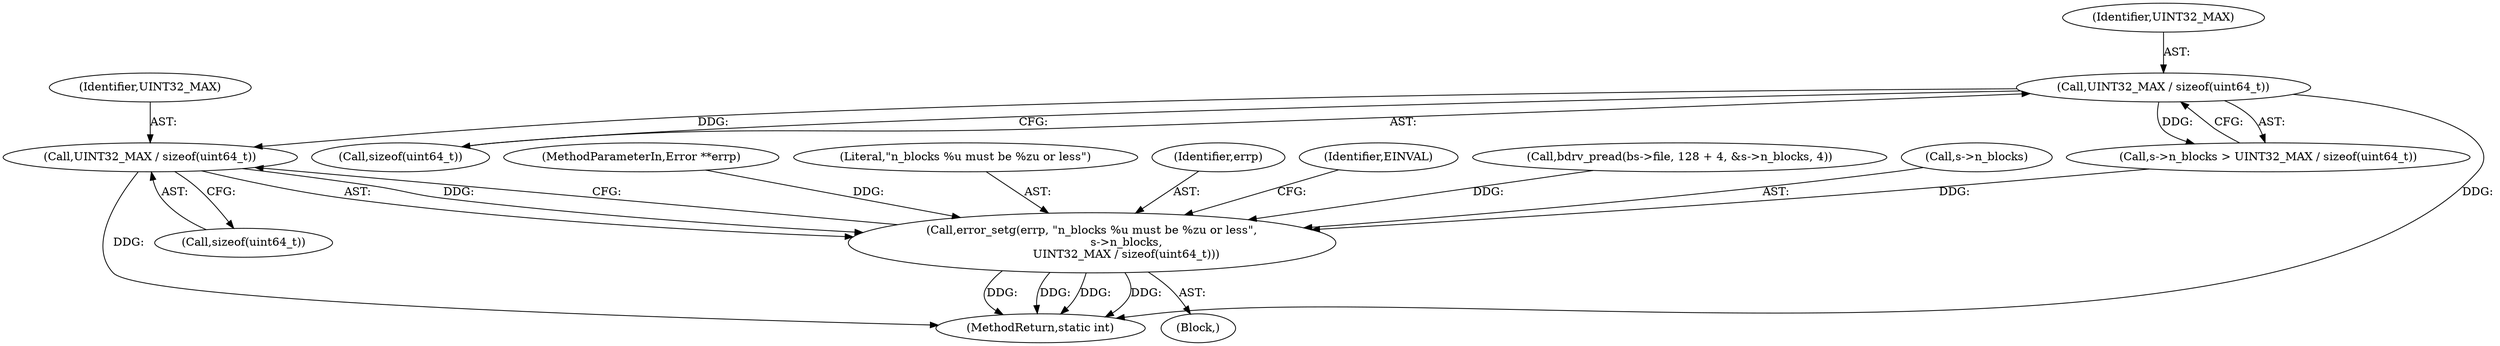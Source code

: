 digraph "0_qemu_509a41bab5306181044b5fff02eadf96d9c8676a@API" {
"1000250" [label="(Call,UINT32_MAX / sizeof(uint64_t))"];
"1000239" [label="(Call,UINT32_MAX / sizeof(uint64_t))"];
"1000244" [label="(Call,error_setg(errp, \"n_blocks %u must be %zu or less\",\n                   s->n_blocks,\n                   UINT32_MAX / sizeof(uint64_t)))"];
"1000252" [label="(Call,sizeof(uint64_t))"];
"1000108" [label="(MethodParameterIn,Error **errp)"];
"1000250" [label="(Call,UINT32_MAX / sizeof(uint64_t))"];
"1000239" [label="(Call,UINT32_MAX / sizeof(uint64_t))"];
"1000241" [label="(Call,sizeof(uint64_t))"];
"1000246" [label="(Literal,\"n_blocks %u must be %zu or less\")"];
"1000243" [label="(Block,)"];
"1000251" [label="(Identifier,UINT32_MAX)"];
"1000240" [label="(Identifier,UINT32_MAX)"];
"1000245" [label="(Identifier,errp)"];
"1000300" [label="(MethodReturn,static int)"];
"1000256" [label="(Identifier,EINVAL)"];
"1000235" [label="(Call,s->n_blocks > UINT32_MAX / sizeof(uint64_t))"];
"1000207" [label="(Call,bdrv_pread(bs->file, 128 + 4, &s->n_blocks, 4))"];
"1000247" [label="(Call,s->n_blocks)"];
"1000244" [label="(Call,error_setg(errp, \"n_blocks %u must be %zu or less\",\n                   s->n_blocks,\n                   UINT32_MAX / sizeof(uint64_t)))"];
"1000250" -> "1000244"  [label="AST: "];
"1000250" -> "1000252"  [label="CFG: "];
"1000251" -> "1000250"  [label="AST: "];
"1000252" -> "1000250"  [label="AST: "];
"1000244" -> "1000250"  [label="CFG: "];
"1000250" -> "1000300"  [label="DDG: "];
"1000250" -> "1000244"  [label="DDG: "];
"1000239" -> "1000250"  [label="DDG: "];
"1000239" -> "1000235"  [label="AST: "];
"1000239" -> "1000241"  [label="CFG: "];
"1000240" -> "1000239"  [label="AST: "];
"1000241" -> "1000239"  [label="AST: "];
"1000235" -> "1000239"  [label="CFG: "];
"1000239" -> "1000300"  [label="DDG: "];
"1000239" -> "1000235"  [label="DDG: "];
"1000244" -> "1000243"  [label="AST: "];
"1000245" -> "1000244"  [label="AST: "];
"1000246" -> "1000244"  [label="AST: "];
"1000247" -> "1000244"  [label="AST: "];
"1000256" -> "1000244"  [label="CFG: "];
"1000244" -> "1000300"  [label="DDG: "];
"1000244" -> "1000300"  [label="DDG: "];
"1000244" -> "1000300"  [label="DDG: "];
"1000244" -> "1000300"  [label="DDG: "];
"1000108" -> "1000244"  [label="DDG: "];
"1000235" -> "1000244"  [label="DDG: "];
"1000207" -> "1000244"  [label="DDG: "];
}
